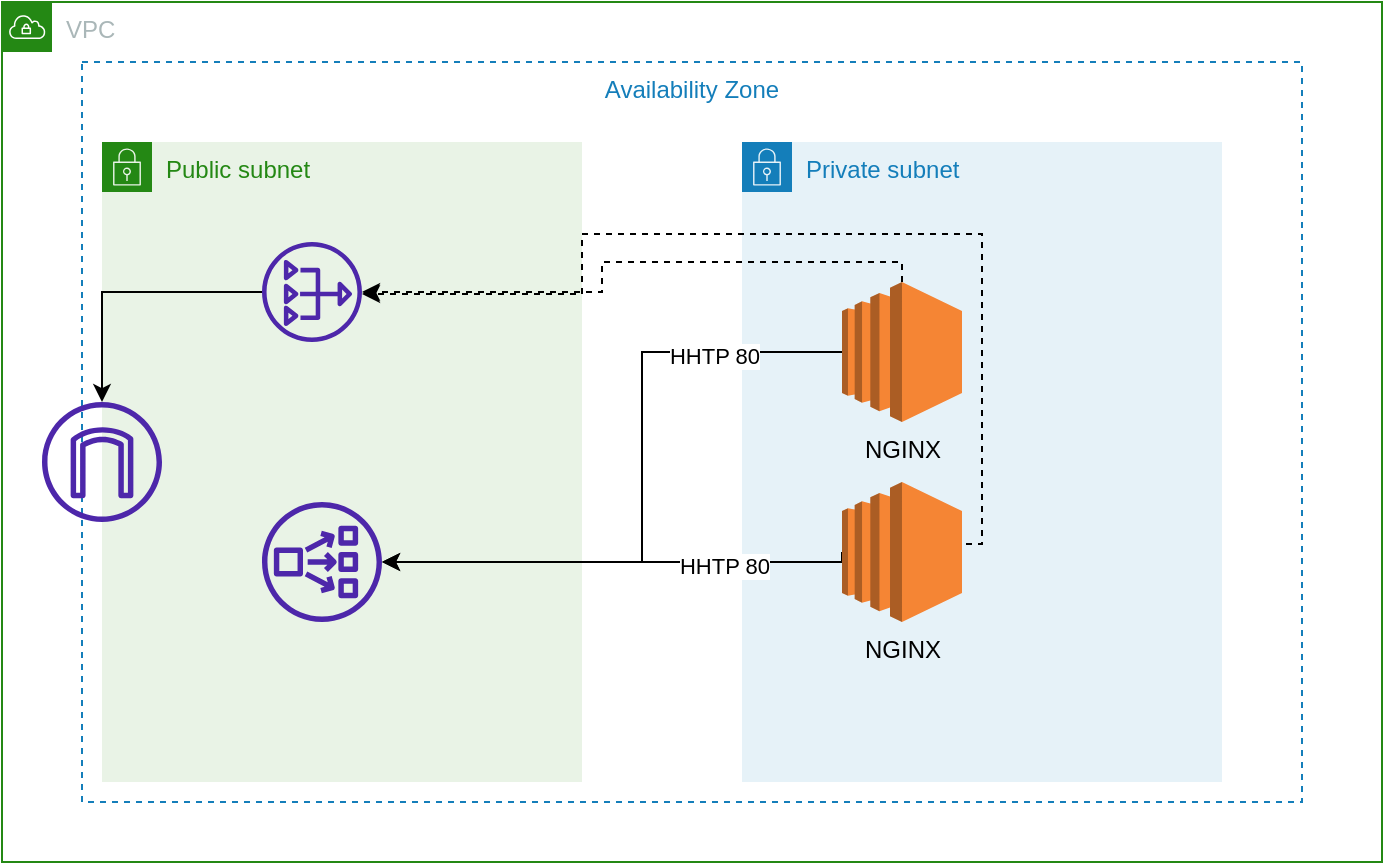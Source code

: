 <mxfile version="20.3.0" type="device" pages="2"><diagram id="aVq2LKtEw3XPk38Ykphe" name="Page-1"><mxGraphModel dx="1106" dy="822" grid="1" gridSize="10" guides="1" tooltips="1" connect="1" arrows="1" fold="1" page="1" pageScale="1" pageWidth="827" pageHeight="1169" math="0" shadow="0"><root><mxCell id="0"/><mxCell id="1" parent="0"/><mxCell id="JWCWynUG8fE1Si0_XW8G-1" value="VPC" style="points=[[0,0],[0.25,0],[0.5,0],[0.75,0],[1,0],[1,0.25],[1,0.5],[1,0.75],[1,1],[0.75,1],[0.5,1],[0.25,1],[0,1],[0,0.75],[0,0.5],[0,0.25]];outlineConnect=0;gradientColor=none;html=1;whiteSpace=wrap;fontSize=12;fontStyle=0;container=1;pointerEvents=0;collapsible=0;recursiveResize=0;shape=mxgraph.aws4.group;grIcon=mxgraph.aws4.group_vpc;strokeColor=#248814;fillColor=none;verticalAlign=top;align=left;spacingLeft=30;fontColor=#AAB7B8;dashed=0;" vertex="1" parent="1"><mxGeometry x="70" y="130" width="690" height="430" as="geometry"/></mxCell><mxCell id="JWCWynUG8fE1Si0_XW8G-2" value="Public subnet" style="points=[[0,0],[0.25,0],[0.5,0],[0.75,0],[1,0],[1,0.25],[1,0.5],[1,0.75],[1,1],[0.75,1],[0.5,1],[0.25,1],[0,1],[0,0.75],[0,0.5],[0,0.25]];outlineConnect=0;gradientColor=none;html=1;whiteSpace=wrap;fontSize=12;fontStyle=0;container=1;pointerEvents=0;collapsible=0;recursiveResize=0;shape=mxgraph.aws4.group;grIcon=mxgraph.aws4.group_security_group;grStroke=0;strokeColor=#248814;fillColor=#E9F3E6;verticalAlign=top;align=left;spacingLeft=30;fontColor=#248814;dashed=0;" vertex="1" parent="JWCWynUG8fE1Si0_XW8G-1"><mxGeometry x="50" y="70" width="240" height="320" as="geometry"/></mxCell><mxCell id="JWCWynUG8fE1Si0_XW8G-4" value="Private subnet" style="points=[[0,0],[0.25,0],[0.5,0],[0.75,0],[1,0],[1,0.25],[1,0.5],[1,0.75],[1,1],[0.75,1],[0.5,1],[0.25,1],[0,1],[0,0.75],[0,0.5],[0,0.25]];outlineConnect=0;gradientColor=none;html=1;whiteSpace=wrap;fontSize=12;fontStyle=0;container=1;pointerEvents=0;collapsible=0;recursiveResize=0;shape=mxgraph.aws4.group;grIcon=mxgraph.aws4.group_security_group;grStroke=0;strokeColor=#147EBA;fillColor=#E6F2F8;verticalAlign=top;align=left;spacingLeft=30;fontColor=#147EBA;dashed=0;" vertex="1" parent="JWCWynUG8fE1Si0_XW8G-1"><mxGeometry x="370" y="70" width="240" height="320" as="geometry"/></mxCell><mxCell id="JWCWynUG8fE1Si0_XW8G-5" value="Availability Zone" style="fillColor=none;strokeColor=#147EBA;dashed=1;verticalAlign=top;fontStyle=0;fontColor=#147EBA;" vertex="1" parent="1"><mxGeometry x="110" y="160" width="610" height="370" as="geometry"/></mxCell><mxCell id="JWCWynUG8fE1Si0_XW8G-10" style="edgeStyle=orthogonalEdgeStyle;rounded=0;orthogonalLoop=1;jettySize=auto;html=1;" edge="1" parent="1" source="JWCWynUG8fE1Si0_XW8G-6" target="JWCWynUG8fE1Si0_XW8G-9"><mxGeometry relative="1" as="geometry"/></mxCell><mxCell id="JWCWynUG8fE1Si0_XW8G-6" value="" style="sketch=0;outlineConnect=0;fontColor=#232F3E;gradientColor=none;fillColor=#4D27AA;strokeColor=none;dashed=0;verticalLabelPosition=bottom;verticalAlign=top;align=center;html=1;fontSize=12;fontStyle=0;aspect=fixed;pointerEvents=1;shape=mxgraph.aws4.nat_gateway;" vertex="1" parent="1"><mxGeometry x="200" y="250" width="50" height="50" as="geometry"/></mxCell><mxCell id="JWCWynUG8fE1Si0_XW8G-9" value="" style="sketch=0;outlineConnect=0;fontColor=#232F3E;gradientColor=none;fillColor=#4D27AA;strokeColor=none;dashed=0;verticalLabelPosition=bottom;verticalAlign=top;align=center;html=1;fontSize=12;fontStyle=0;aspect=fixed;pointerEvents=1;shape=mxgraph.aws4.internet_gateway;" vertex="1" parent="1"><mxGeometry x="90" y="330" width="60" height="60" as="geometry"/></mxCell><mxCell id="JWCWynUG8fE1Si0_XW8G-11" value="" style="sketch=0;outlineConnect=0;fontColor=#232F3E;gradientColor=none;fillColor=#4D27AA;strokeColor=none;dashed=0;verticalLabelPosition=bottom;verticalAlign=top;align=center;html=1;fontSize=12;fontStyle=0;aspect=fixed;pointerEvents=1;shape=mxgraph.aws4.network_load_balancer;" vertex="1" parent="1"><mxGeometry x="200" y="380" width="60" height="60" as="geometry"/></mxCell><mxCell id="JWCWynUG8fE1Si0_XW8G-14" style="edgeStyle=orthogonalEdgeStyle;rounded=0;orthogonalLoop=1;jettySize=auto;html=1;exitX=0;exitY=0.5;exitDx=0;exitDy=0;exitPerimeter=0;" edge="1" parent="1" source="JWCWynUG8fE1Si0_XW8G-12" target="JWCWynUG8fE1Si0_XW8G-11"><mxGeometry relative="1" as="geometry"><Array as="points"><mxPoint x="390" y="305"/><mxPoint x="390" y="410"/></Array></mxGeometry></mxCell><mxCell id="QuBSPlZPXtEPmq2i42ln-1" value="HHTP 80" style="edgeLabel;html=1;align=center;verticalAlign=middle;resizable=0;points=[];" vertex="1" connectable="0" parent="JWCWynUG8fE1Si0_XW8G-14"><mxGeometry x="-0.618" y="2" relative="1" as="geometry"><mxPoint as="offset"/></mxGeometry></mxCell><mxCell id="JWCWynUG8fE1Si0_XW8G-16" style="edgeStyle=orthogonalEdgeStyle;rounded=0;orthogonalLoop=1;jettySize=auto;html=1;exitX=0.5;exitY=0;exitDx=0;exitDy=0;exitPerimeter=0;dashed=1;" edge="1" parent="1" source="JWCWynUG8fE1Si0_XW8G-12" target="JWCWynUG8fE1Si0_XW8G-6"><mxGeometry relative="1" as="geometry"><Array as="points"><mxPoint x="520" y="260"/><mxPoint x="370" y="260"/><mxPoint x="370" y="275"/></Array></mxGeometry></mxCell><mxCell id="JWCWynUG8fE1Si0_XW8G-12" value="NGINX" style="outlineConnect=0;dashed=0;verticalLabelPosition=bottom;verticalAlign=top;align=center;html=1;shape=mxgraph.aws3.ec2;fillColor=#F58534;gradientColor=none;" vertex="1" parent="1"><mxGeometry x="490" y="270" width="60" height="70" as="geometry"/></mxCell><mxCell id="JWCWynUG8fE1Si0_XW8G-15" style="edgeStyle=orthogonalEdgeStyle;rounded=0;orthogonalLoop=1;jettySize=auto;html=1;exitX=0;exitY=0.5;exitDx=0;exitDy=0;exitPerimeter=0;" edge="1" parent="1" source="JWCWynUG8fE1Si0_XW8G-13" target="JWCWynUG8fE1Si0_XW8G-11"><mxGeometry relative="1" as="geometry"><Array as="points"><mxPoint x="490" y="410"/></Array></mxGeometry></mxCell><mxCell id="QuBSPlZPXtEPmq2i42ln-2" value="HHTP 80" style="edgeLabel;html=1;align=center;verticalAlign=middle;resizable=0;points=[];" vertex="1" connectable="0" parent="JWCWynUG8fE1Si0_XW8G-15"><mxGeometry x="-0.455" y="2" relative="1" as="geometry"><mxPoint as="offset"/></mxGeometry></mxCell><mxCell id="JWCWynUG8fE1Si0_XW8G-17" style="edgeStyle=orthogonalEdgeStyle;rounded=0;orthogonalLoop=1;jettySize=auto;html=1;exitX=1;exitY=0.5;exitDx=0;exitDy=0;exitPerimeter=0;dashed=1;" edge="1" parent="1"><mxGeometry relative="1" as="geometry"><mxPoint x="540" y="401" as="sourcePoint"/><mxPoint x="250" y="276" as="targetPoint"/><Array as="points"><mxPoint x="560" y="401"/><mxPoint x="560" y="246"/><mxPoint x="360" y="246"/><mxPoint x="360" y="276"/></Array></mxGeometry></mxCell><mxCell id="JWCWynUG8fE1Si0_XW8G-13" value="NGINX" style="outlineConnect=0;dashed=0;verticalLabelPosition=bottom;verticalAlign=top;align=center;html=1;shape=mxgraph.aws3.ec2;fillColor=#F58534;gradientColor=none;" vertex="1" parent="1"><mxGeometry x="490" y="370" width="60" height="70" as="geometry"/></mxCell></root></mxGraphModel></diagram><diagram name="Copy of Page-1" id="wSU18GABf4bw_bGfJWf1"><mxGraphModel dx="1106" dy="822" grid="1" gridSize="10" guides="1" tooltips="1" connect="1" arrows="1" fold="1" page="1" pageScale="1" pageWidth="827" pageHeight="1169" math="0" shadow="0"><root><mxCell id="hekWlBGZkUdwDlBzDQKB-0"/><mxCell id="hekWlBGZkUdwDlBzDQKB-1" parent="hekWlBGZkUdwDlBzDQKB-0"/><mxCell id="hekWlBGZkUdwDlBzDQKB-2" value="VPC" style="points=[[0,0],[0.25,0],[0.5,0],[0.75,0],[1,0],[1,0.25],[1,0.5],[1,0.75],[1,1],[0.75,1],[0.5,1],[0.25,1],[0,1],[0,0.75],[0,0.5],[0,0.25]];outlineConnect=0;gradientColor=none;html=1;whiteSpace=wrap;fontSize=12;fontStyle=0;container=1;pointerEvents=0;collapsible=0;recursiveResize=0;shape=mxgraph.aws4.group;grIcon=mxgraph.aws4.group_vpc;strokeColor=#248814;fillColor=none;verticalAlign=top;align=left;spacingLeft=30;fontColor=#AAB7B8;dashed=0;" vertex="1" parent="hekWlBGZkUdwDlBzDQKB-1"><mxGeometry x="70" y="130" width="690" height="430" as="geometry"/></mxCell><mxCell id="hekWlBGZkUdwDlBzDQKB-3" value="Public subnet" style="points=[[0,0],[0.25,0],[0.5,0],[0.75,0],[1,0],[1,0.25],[1,0.5],[1,0.75],[1,1],[0.75,1],[0.5,1],[0.25,1],[0,1],[0,0.75],[0,0.5],[0,0.25]];outlineConnect=0;gradientColor=none;html=1;whiteSpace=wrap;fontSize=12;fontStyle=0;container=1;pointerEvents=0;collapsible=0;recursiveResize=0;shape=mxgraph.aws4.group;grIcon=mxgraph.aws4.group_security_group;grStroke=0;strokeColor=#248814;fillColor=#E9F3E6;verticalAlign=top;align=left;spacingLeft=30;fontColor=#248814;dashed=0;" vertex="1" parent="hekWlBGZkUdwDlBzDQKB-2"><mxGeometry x="50" y="70" width="240" height="320" as="geometry"/></mxCell><mxCell id="hekWlBGZkUdwDlBzDQKB-4" value="Private subnet" style="points=[[0,0],[0.25,0],[0.5,0],[0.75,0],[1,0],[1,0.25],[1,0.5],[1,0.75],[1,1],[0.75,1],[0.5,1],[0.25,1],[0,1],[0,0.75],[0,0.5],[0,0.25]];outlineConnect=0;gradientColor=none;html=1;whiteSpace=wrap;fontSize=12;fontStyle=0;container=1;pointerEvents=0;collapsible=0;recursiveResize=0;shape=mxgraph.aws4.group;grIcon=mxgraph.aws4.group_security_group;grStroke=0;strokeColor=#147EBA;fillColor=#E6F2F8;verticalAlign=top;align=left;spacingLeft=30;fontColor=#147EBA;dashed=0;" vertex="1" parent="hekWlBGZkUdwDlBzDQKB-2"><mxGeometry x="370" y="70" width="240" height="320" as="geometry"/></mxCell><mxCell id="hekWlBGZkUdwDlBzDQKB-5" value="Availability Zone" style="fillColor=none;strokeColor=#147EBA;dashed=1;verticalAlign=top;fontStyle=0;fontColor=#147EBA;" vertex="1" parent="hekWlBGZkUdwDlBzDQKB-1"><mxGeometry x="110" y="160" width="610" height="370" as="geometry"/></mxCell><mxCell id="hekWlBGZkUdwDlBzDQKB-6" style="edgeStyle=orthogonalEdgeStyle;rounded=0;orthogonalLoop=1;jettySize=auto;html=1;" edge="1" parent="hekWlBGZkUdwDlBzDQKB-1" source="hekWlBGZkUdwDlBzDQKB-7" target="hekWlBGZkUdwDlBzDQKB-8"><mxGeometry relative="1" as="geometry"/></mxCell><mxCell id="hekWlBGZkUdwDlBzDQKB-7" value="" style="sketch=0;outlineConnect=0;fontColor=#232F3E;gradientColor=none;fillColor=#4D27AA;strokeColor=none;dashed=0;verticalLabelPosition=bottom;verticalAlign=top;align=center;html=1;fontSize=12;fontStyle=0;aspect=fixed;pointerEvents=1;shape=mxgraph.aws4.nat_gateway;" vertex="1" parent="hekWlBGZkUdwDlBzDQKB-1"><mxGeometry x="200" y="250" width="50" height="50" as="geometry"/></mxCell><mxCell id="hekWlBGZkUdwDlBzDQKB-8" value="" style="sketch=0;outlineConnect=0;fontColor=#232F3E;gradientColor=none;fillColor=#4D27AA;strokeColor=none;dashed=0;verticalLabelPosition=bottom;verticalAlign=top;align=center;html=1;fontSize=12;fontStyle=0;aspect=fixed;pointerEvents=1;shape=mxgraph.aws4.internet_gateway;" vertex="1" parent="hekWlBGZkUdwDlBzDQKB-1"><mxGeometry x="90" y="330" width="60" height="60" as="geometry"/></mxCell><mxCell id="hekWlBGZkUdwDlBzDQKB-9" value="" style="sketch=0;outlineConnect=0;fontColor=#232F3E;gradientColor=none;fillColor=#4D27AA;strokeColor=none;dashed=0;verticalLabelPosition=bottom;verticalAlign=top;align=center;html=1;fontSize=12;fontStyle=0;aspect=fixed;pointerEvents=1;shape=mxgraph.aws4.network_load_balancer;" vertex="1" parent="hekWlBGZkUdwDlBzDQKB-1"><mxGeometry x="200" y="350" width="60" height="60" as="geometry"/></mxCell><mxCell id="hekWlBGZkUdwDlBzDQKB-10" style="edgeStyle=orthogonalEdgeStyle;rounded=0;orthogonalLoop=1;jettySize=auto;html=1;exitX=0;exitY=0.5;exitDx=0;exitDy=0;exitPerimeter=0;" edge="1" parent="hekWlBGZkUdwDlBzDQKB-1" source="hekWlBGZkUdwDlBzDQKB-12" target="hekWlBGZkUdwDlBzDQKB-9"><mxGeometry relative="1" as="geometry"><Array as="points"><mxPoint x="390" y="305"/><mxPoint x="390" y="380"/></Array></mxGeometry></mxCell><mxCell id="y_8d4VrJfp7RQ8poEzy2-4" value="HTTP 80" style="edgeLabel;html=1;align=center;verticalAlign=middle;resizable=0;points=[];" vertex="1" connectable="0" parent="hekWlBGZkUdwDlBzDQKB-10"><mxGeometry x="-0.541" relative="1" as="geometry"><mxPoint as="offset"/></mxGeometry></mxCell><mxCell id="hekWlBGZkUdwDlBzDQKB-11" style="edgeStyle=orthogonalEdgeStyle;rounded=0;orthogonalLoop=1;jettySize=auto;html=1;exitX=0.5;exitY=0;exitDx=0;exitDy=0;exitPerimeter=0;dashed=1;" edge="1" parent="hekWlBGZkUdwDlBzDQKB-1" source="hekWlBGZkUdwDlBzDQKB-12" target="hekWlBGZkUdwDlBzDQKB-7"><mxGeometry relative="1" as="geometry"><Array as="points"><mxPoint x="520" y="260"/><mxPoint x="370" y="260"/><mxPoint x="370" y="275"/></Array></mxGeometry></mxCell><mxCell id="hekWlBGZkUdwDlBzDQKB-12" value="Nginx" style="outlineConnect=0;dashed=0;verticalLabelPosition=bottom;verticalAlign=top;align=center;html=1;shape=mxgraph.aws3.ec2;fillColor=#F58534;gradientColor=none;" vertex="1" parent="hekWlBGZkUdwDlBzDQKB-1"><mxGeometry x="490" y="270" width="60" height="70" as="geometry"/></mxCell><mxCell id="hekWlBGZkUdwDlBzDQKB-13" style="edgeStyle=orthogonalEdgeStyle;rounded=0;orthogonalLoop=1;jettySize=auto;html=1;exitX=0;exitY=0.5;exitDx=0;exitDy=0;exitPerimeter=0;" edge="1" parent="hekWlBGZkUdwDlBzDQKB-1" source="hekWlBGZkUdwDlBzDQKB-15" target="hekWlBGZkUdwDlBzDQKB-9"><mxGeometry relative="1" as="geometry"><Array as="points"><mxPoint x="390" y="405"/><mxPoint x="390" y="380"/></Array></mxGeometry></mxCell><mxCell id="y_8d4VrJfp7RQ8poEzy2-5" value="HTTP 80" style="edgeLabel;html=1;align=center;verticalAlign=middle;resizable=0;points=[];" vertex="1" connectable="0" parent="hekWlBGZkUdwDlBzDQKB-13"><mxGeometry x="-0.561" relative="1" as="geometry"><mxPoint as="offset"/></mxGeometry></mxCell><mxCell id="hekWlBGZkUdwDlBzDQKB-14" style="edgeStyle=orthogonalEdgeStyle;rounded=0;orthogonalLoop=1;jettySize=auto;html=1;exitX=1;exitY=0.5;exitDx=0;exitDy=0;exitPerimeter=0;dashed=1;" edge="1" parent="hekWlBGZkUdwDlBzDQKB-1"><mxGeometry relative="1" as="geometry"><mxPoint x="540" y="401" as="sourcePoint"/><mxPoint x="250" y="276" as="targetPoint"/><Array as="points"><mxPoint x="560" y="401"/><mxPoint x="560" y="246"/><mxPoint x="360" y="246"/><mxPoint x="360" y="276"/></Array></mxGeometry></mxCell><mxCell id="hekWlBGZkUdwDlBzDQKB-15" value="Nginx" style="outlineConnect=0;dashed=0;verticalLabelPosition=bottom;verticalAlign=top;align=center;html=1;shape=mxgraph.aws3.ec2;fillColor=#F58534;gradientColor=none;" vertex="1" parent="hekWlBGZkUdwDlBzDQKB-1"><mxGeometry x="490" y="370" width="60" height="70" as="geometry"/></mxCell><mxCell id="y_8d4VrJfp7RQ8poEzy2-3" value="SSH TPC 22" style="edgeStyle=orthogonalEdgeStyle;rounded=0;orthogonalLoop=1;jettySize=auto;html=1;exitX=1;exitY=0.5;exitDx=0;exitDy=0;exitPerimeter=0;entryX=0.5;entryY=1;entryDx=0;entryDy=0;entryPerimeter=0;fillColor=#f8cecc;strokeColor=#b85450;" edge="1" parent="hekWlBGZkUdwDlBzDQKB-1" source="y_8d4VrJfp7RQ8poEzy2-0" target="hekWlBGZkUdwDlBzDQKB-15"><mxGeometry relative="1" as="geometry"/></mxCell><mxCell id="y_8d4VrJfp7RQ8poEzy2-0" value="Bastion" style="outlineConnect=0;dashed=0;verticalLabelPosition=bottom;verticalAlign=top;align=center;html=1;shape=mxgraph.aws3.ec2;fillColor=#F58534;gradientColor=none;" vertex="1" parent="hekWlBGZkUdwDlBzDQKB-1"><mxGeometry x="240" y="430" width="50" height="60" as="geometry"/></mxCell></root></mxGraphModel></diagram></mxfile>